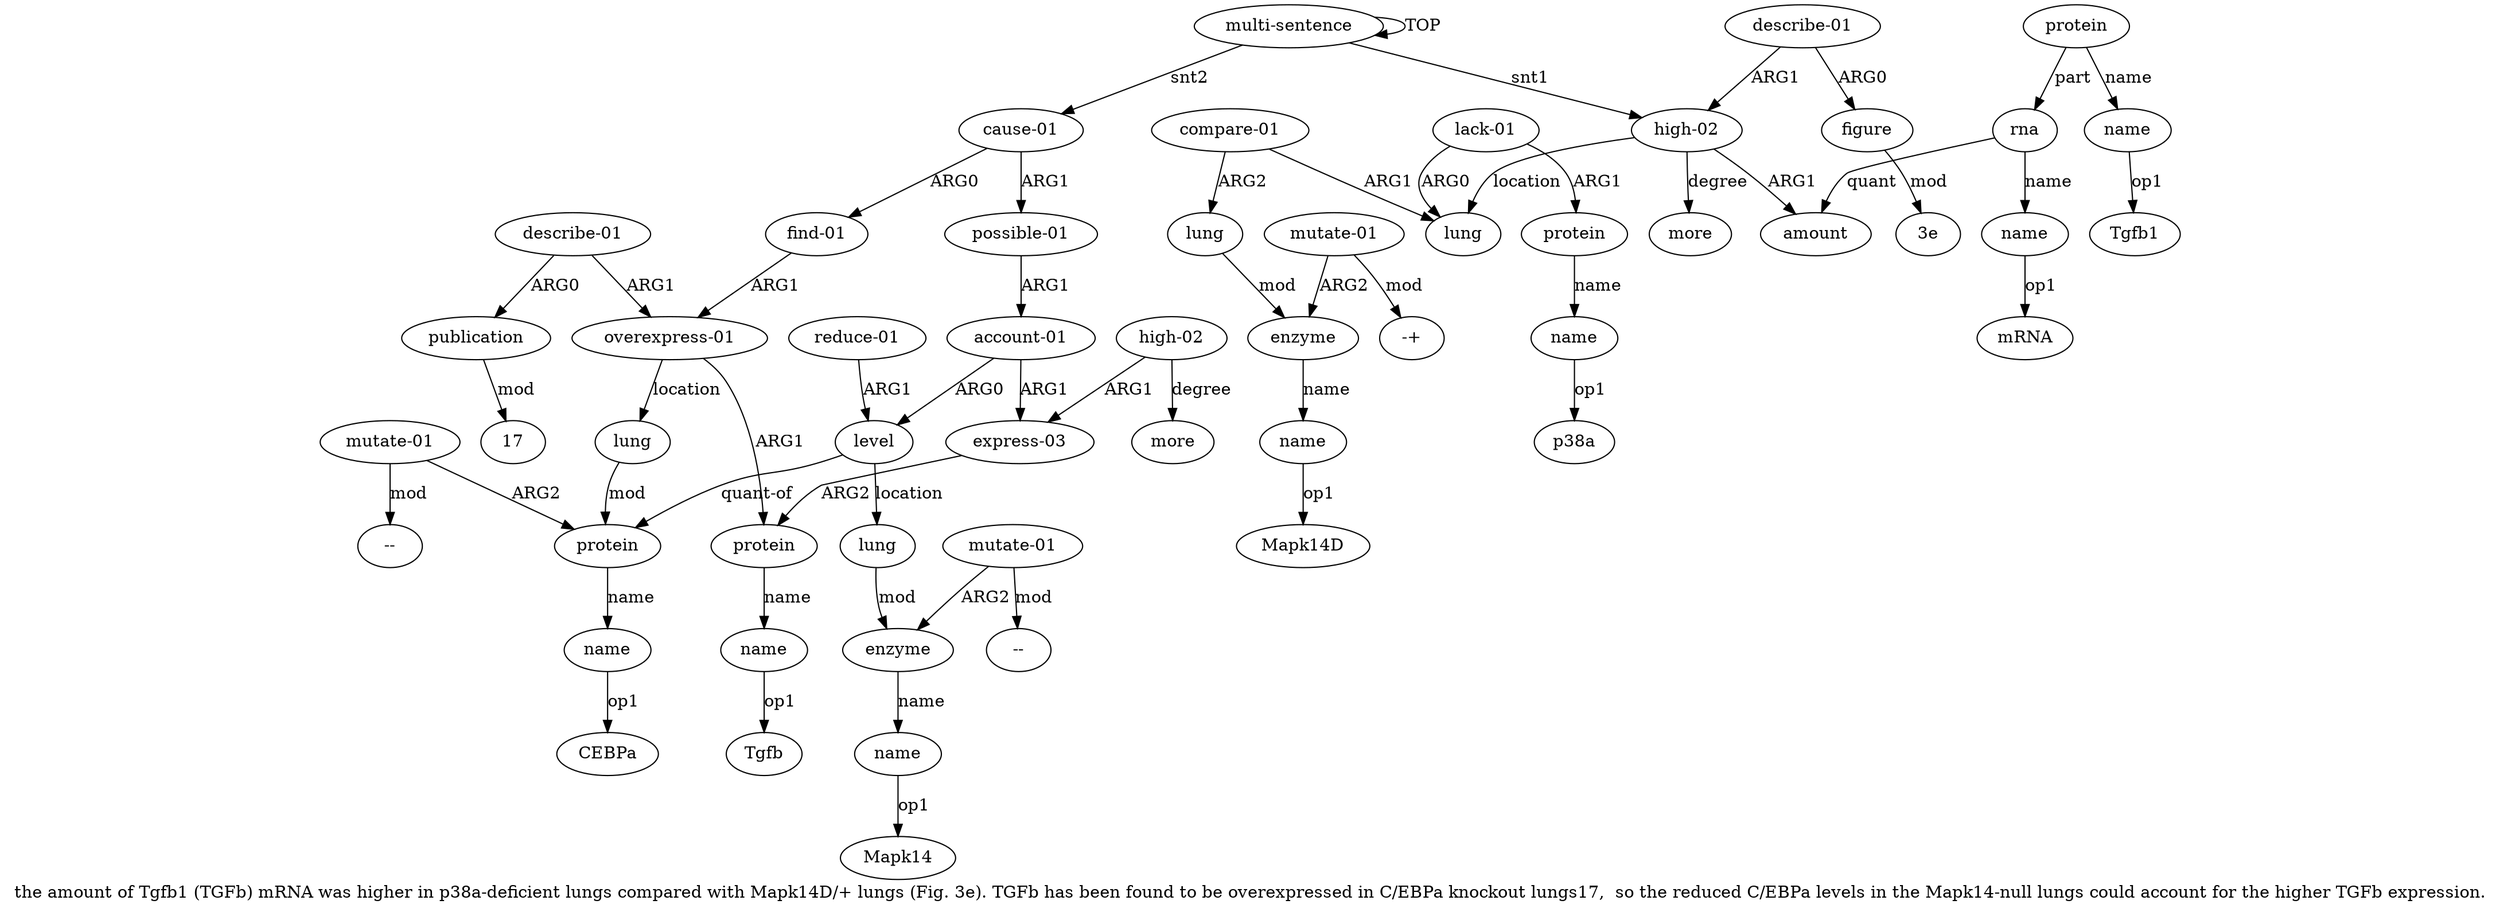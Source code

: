digraph  {
	graph [label="the amount of Tgfb1 (TGFb) mRNA was higher in p38a-deficient lungs compared with Mapk14D/+ lungs (Fig. 3e). TGFb has been found \
to be overexpressed in C/EBPa knockout lungs17,  so the reduced C/EBPa levels in the Mapk14-null lungs could account for the higher \
TGFb expression."];
	node [label="\N"];
	a20	 [color=black,
		gold_ind=20,
		gold_label="find-01",
		label="find-01",
		test_ind=20,
		test_label="find-01"];
	a21	 [color=black,
		gold_ind=21,
		gold_label="overexpress-01",
		label="overexpress-01",
		test_ind=21,
		test_label="overexpress-01"];
	a20 -> a21 [key=0,
	color=black,
	gold_label=ARG1,
	label=ARG1,
	test_label=ARG1];
a22 [color=black,
	gold_ind=22,
	gold_label=protein,
	label=protein,
	test_ind=22,
	test_label=protein];
a21 -> a22 [key=0,
color=black,
gold_label=ARG1,
label=ARG1,
test_label=ARG1];
a24 [color=black,
gold_ind=24,
gold_label=lung,
label=lung,
test_ind=24,
test_label=lung];
a21 -> a24 [key=0,
color=black,
gold_label=location,
label=location,
test_label=location];
a23 [color=black,
gold_ind=23,
gold_label=name,
label=name,
test_ind=23,
test_label=name];
a22 -> a23 [key=0,
color=black,
gold_label=name,
label=name,
test_label=name];
"a23 Tgfb" [color=black,
gold_ind=-1,
gold_label=Tgfb,
label=Tgfb,
test_ind=-1,
test_label=Tgfb];
a23 -> "a23 Tgfb" [key=0,
color=black,
gold_label=op1,
label=op1,
test_label=op1];
a25 [color=black,
gold_ind=25,
gold_label=protein,
label=protein,
test_ind=25,
test_label=protein];
a24 -> a25 [key=0,
color=black,
gold_label=mod,
label=mod,
test_label=mod];
a26 [color=black,
gold_ind=26,
gold_label=name,
label=name,
test_ind=26,
test_label=name];
a25 -> a26 [key=0,
color=black,
gold_label=name,
label=name,
test_label=name];
"a26 CEBPa" [color=black,
gold_ind=-1,
gold_label=CEBPa,
label=CEBPa,
test_ind=-1,
test_label=CEBPa];
a26 -> "a26 CEBPa" [key=0,
color=black,
gold_label=op1,
label=op1,
test_label=op1];
a27 [color=black,
gold_ind=27,
gold_label="mutate-01",
label="mutate-01",
test_ind=27,
test_label="mutate-01"];
a27 -> a25 [key=0,
color=black,
gold_label=ARG2,
label=ARG2,
test_label=ARG2];
"a27 --" [color=black,
gold_ind=-1,
gold_label="--",
label="--",
test_ind=-1,
test_label="--"];
a27 -> "a27 --" [key=0,
color=black,
gold_label=mod,
label=mod,
test_label=mod];
a28 [color=black,
gold_ind=28,
gold_label="describe-01",
label="describe-01",
test_ind=28,
test_label="describe-01"];
a28 -> a21 [key=0,
color=black,
gold_label=ARG1,
label=ARG1,
test_label=ARG1];
a29 [color=black,
gold_ind=29,
gold_label=publication,
label=publication,
test_ind=29,
test_label=publication];
a28 -> a29 [key=0,
color=black,
gold_label=ARG0,
label=ARG0,
test_label=ARG0];
"a29 17" [color=black,
gold_ind=-1,
gold_label=17,
label=17,
test_ind=-1,
test_label=17];
a29 -> "a29 17" [key=0,
color=black,
gold_label=mod,
label=mod,
test_label=mod];
a31 [color=black,
gold_ind=31,
gold_label="account-01",
label="account-01",
test_ind=31,
test_label="account-01"];
a32 [color=black,
gold_ind=32,
gold_label=level,
label=level,
test_ind=32,
test_label=level];
a31 -> a32 [key=0,
color=black,
gold_label=ARG0,
label=ARG0,
test_label=ARG0];
a38 [color=black,
gold_ind=38,
gold_label="express-03",
label="express-03",
test_ind=38,
test_label="express-03"];
a31 -> a38 [key=0,
color=black,
gold_label=ARG1,
label=ARG1,
test_label=ARG1];
a30 [color=black,
gold_ind=30,
gold_label="possible-01",
label="possible-01",
test_ind=30,
test_label="possible-01"];
a30 -> a31 [key=0,
color=black,
gold_label=ARG1,
label=ARG1,
test_label=ARG1];
a37 [color=black,
gold_ind=37,
gold_label="mutate-01",
label="mutate-01",
test_ind=37,
test_label="mutate-01"];
a35 [color=black,
gold_ind=35,
gold_label=enzyme,
label=enzyme,
test_ind=35,
test_label=enzyme];
a37 -> a35 [key=0,
color=black,
gold_label=ARG2,
label=ARG2,
test_label=ARG2];
"a37 --" [color=black,
gold_ind=-1,
gold_label="--",
label="--",
test_ind=-1,
test_label="--"];
a37 -> "a37 --" [key=0,
color=black,
gold_label=mod,
label=mod,
test_label=mod];
"a6 Tgfb1" [color=black,
gold_ind=-1,
gold_label=Tgfb1,
label=Tgfb1,
test_ind=-1,
test_label=Tgfb1];
a36 [color=black,
gold_ind=36,
gold_label=name,
label=name,
test_ind=36,
test_label=name];
"a36 Mapk14" [color=black,
gold_ind=-1,
gold_label=Mapk14,
label=Mapk14,
test_ind=-1,
test_label=Mapk14];
a36 -> "a36 Mapk14" [key=0,
color=black,
gold_label=op1,
label=op1,
test_label=op1];
a33 [color=black,
gold_ind=33,
gold_label="reduce-01",
label="reduce-01",
test_ind=33,
test_label="reduce-01"];
a33 -> a32 [key=0,
color=black,
gold_label=ARG1,
label=ARG1,
test_label=ARG1];
a35 -> a36 [key=0,
color=black,
gold_label=name,
label=name,
test_label=name];
a34 [color=black,
gold_ind=34,
gold_label=lung,
label=lung,
test_ind=34,
test_label=lung];
a34 -> a35 [key=0,
color=black,
gold_label=mod,
label=mod,
test_label=mod];
"a11 p38a" [color=black,
gold_ind=-1,
gold_label=p38a,
label=p38a,
test_ind=-1,
test_label=p38a];
"a15 Mapk14D" [color=black,
gold_ind=-1,
gold_label=Mapk14D,
label=Mapk14D,
test_ind=-1,
test_label=Mapk14D];
"a16 -+" [color=black,
gold_ind=-1,
gold_label="-+",
label="-+",
test_ind=-1,
test_label="-+"];
a32 -> a25 [key=0,
color=black,
gold_label="quant-of",
label="quant-of",
test_label="quant-of"];
a32 -> a34 [key=0,
color=black,
gold_label=location,
label=location,
test_label=location];
a15 [color=black,
gold_ind=15,
gold_label=name,
label=name,
test_ind=15,
test_label=name];
a15 -> "a15 Mapk14D" [key=0,
color=black,
gold_label=op1,
label=op1,
test_label=op1];
a14 [color=black,
gold_ind=14,
gold_label=enzyme,
label=enzyme,
test_ind=14,
test_label=enzyme];
a14 -> a15 [key=0,
color=black,
gold_label=name,
label=name,
test_label=name];
a17 [color=black,
gold_ind=17,
gold_label="describe-01",
label="describe-01",
test_ind=17,
test_label="describe-01"];
a18 [color=black,
gold_ind=18,
gold_label=figure,
label=figure,
test_ind=18,
test_label=figure];
a17 -> a18 [key=0,
color=black,
gold_label=ARG0,
label=ARG0,
test_label=ARG0];
a1 [color=black,
gold_ind=1,
gold_label="high-02",
label="high-02",
test_ind=1,
test_label="high-02"];
a17 -> a1 [key=0,
color=black,
gold_label=ARG1,
label=ARG1,
test_label=ARG1];
a16 [color=black,
gold_ind=16,
gold_label="mutate-01",
label="mutate-01",
test_ind=16,
test_label="mutate-01"];
a16 -> "a16 -+" [key=0,
color=black,
gold_label=mod,
label=mod,
test_label=mod];
a16 -> a14 [key=0,
color=black,
gold_label=ARG2,
label=ARG2,
test_label=ARG2];
a11 [color=black,
gold_ind=11,
gold_label=name,
label=name,
test_ind=11,
test_label=name];
a11 -> "a11 p38a" [key=0,
color=black,
gold_label=op1,
label=op1,
test_label=op1];
a10 [color=black,
gold_ind=10,
gold_label=protein,
label=protein,
test_ind=10,
test_label=protein];
a10 -> a11 [key=0,
color=black,
gold_label=name,
label=name,
test_label=name];
a13 [color=black,
gold_ind=13,
gold_label=lung,
label=lung,
test_ind=13,
test_label=lung];
a13 -> a14 [key=0,
color=black,
gold_label=mod,
label=mod,
test_label=mod];
a12 [color=black,
gold_ind=12,
gold_label="compare-01",
label="compare-01",
test_ind=12,
test_label="compare-01"];
a12 -> a13 [key=0,
color=black,
gold_label=ARG2,
label=ARG2,
test_label=ARG2];
a8 [color=black,
gold_ind=8,
gold_label=lung,
label=lung,
test_ind=8,
test_label=lung];
a12 -> a8 [key=0,
color=black,
gold_label=ARG1,
label=ARG1,
test_label=ARG1];
a39 [color=black,
gold_ind=39,
gold_label="high-02",
label="high-02",
test_ind=39,
test_label="high-02"];
a39 -> a38 [key=0,
color=black,
gold_label=ARG1,
label=ARG1,
test_label=ARG1];
a40 [color=black,
gold_ind=40,
gold_label=more,
label=more,
test_ind=40,
test_label=more];
a39 -> a40 [key=0,
color=black,
gold_label=degree,
label=degree,
test_label=degree];
a38 -> a22 [key=0,
color=black,
gold_label=ARG2,
label=ARG2,
test_label=ARG2];
a19 [color=black,
gold_ind=19,
gold_label="cause-01",
label="cause-01",
test_ind=19,
test_label="cause-01"];
a19 -> a20 [key=0,
color=black,
gold_label=ARG0,
label=ARG0,
test_label=ARG0];
a19 -> a30 [key=0,
color=black,
gold_label=ARG1,
label=ARG1,
test_label=ARG1];
"a18 3e" [color=black,
gold_ind=-1,
gold_label="3e",
label="3e",
test_ind=-1,
test_label="3e"];
a18 -> "a18 3e" [key=0,
color=black,
gold_label=mod,
label=mod,
test_label=mod];
a2 [color=black,
gold_ind=2,
gold_label=amount,
label=amount,
test_ind=2,
test_label=amount];
a1 -> a2 [key=0,
color=black,
gold_label=ARG1,
label=ARG1,
test_label=ARG1];
a7 [color=black,
gold_ind=7,
gold_label=more,
label=more,
test_ind=7,
test_label=more];
a1 -> a7 [key=0,
color=black,
gold_label=degree,
label=degree,
test_label=degree];
a1 -> a8 [key=0,
color=black,
gold_label=location,
label=location,
test_label=location];
a0 [color=black,
gold_ind=0,
gold_label="multi-sentence",
label="multi-sentence",
test_ind=0,
test_label="multi-sentence"];
a0 -> a19 [key=0,
color=black,
gold_label=snt2,
label=snt2,
test_label=snt2];
a0 -> a1 [key=0,
color=black,
gold_label=snt1,
label=snt1,
test_label=snt1];
a0 -> a0 [key=0,
color=black,
gold_label=TOP,
label=TOP,
test_label=TOP];
a3 [color=black,
gold_ind=3,
gold_label=rna,
label=rna,
test_ind=3,
test_label=rna];
a3 -> a2 [key=0,
color=black,
gold_label=quant,
label=quant,
test_label=quant];
a4 [color=black,
gold_ind=4,
gold_label=name,
label=name,
test_ind=4,
test_label=name];
a3 -> a4 [key=0,
color=black,
gold_label=name,
label=name,
test_label=name];
a5 [color=black,
gold_ind=5,
gold_label=protein,
label=protein,
test_ind=5,
test_label=protein];
a5 -> a3 [key=0,
color=black,
gold_label=part,
label=part,
test_label=part];
a6 [color=black,
gold_ind=6,
gold_label=name,
label=name,
test_ind=6,
test_label=name];
a5 -> a6 [key=0,
color=black,
gold_label=name,
label=name,
test_label=name];
"a4 mRNA" [color=black,
gold_ind=-1,
gold_label=mRNA,
label=mRNA,
test_ind=-1,
test_label=mRNA];
a4 -> "a4 mRNA" [key=0,
color=black,
gold_label=op1,
label=op1,
test_label=op1];
a6 -> "a6 Tgfb1" [key=0,
color=black,
gold_label=op1,
label=op1,
test_label=op1];
a9 [color=black,
gold_ind=9,
gold_label="lack-01",
label="lack-01",
test_ind=9,
test_label="lack-01"];
a9 -> a10 [key=0,
color=black,
gold_label=ARG1,
label=ARG1,
test_label=ARG1];
a9 -> a8 [key=0,
color=black,
gold_label=ARG0,
label=ARG0,
test_label=ARG0];
}
